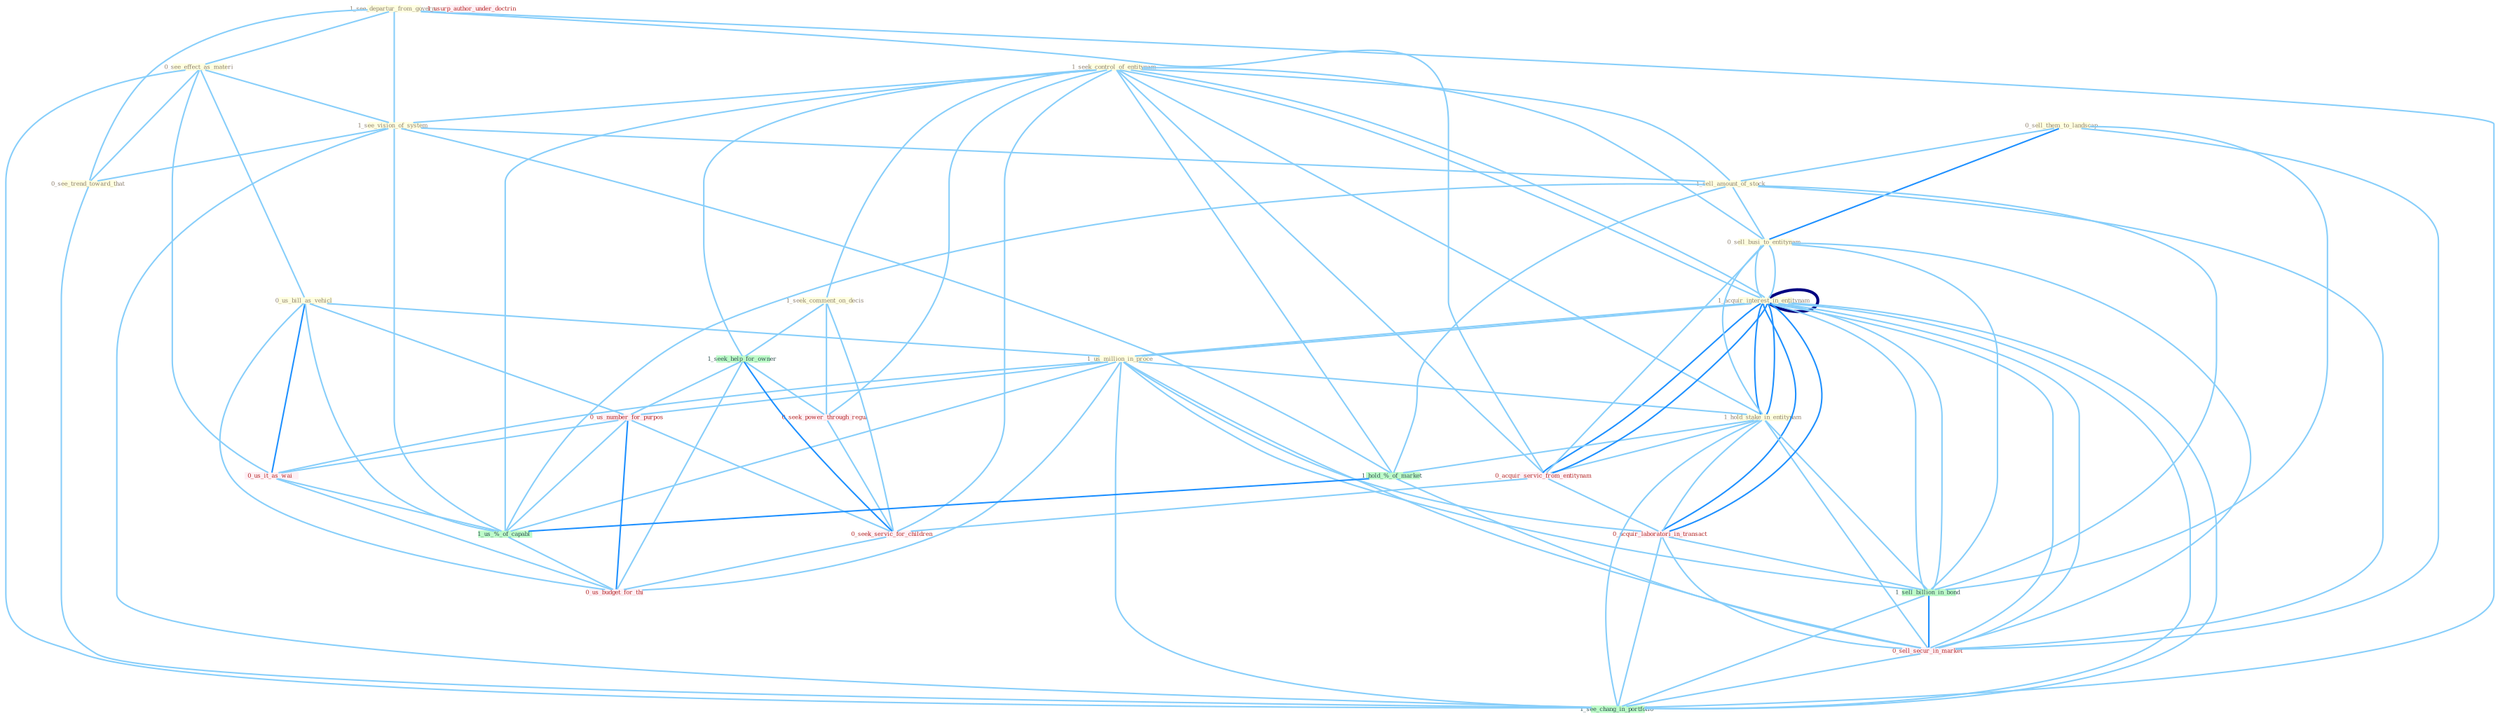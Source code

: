 Graph G{ 
    node
    [shape=polygon,style=filled,width=.5,height=.06,color="#BDFCC9",fixedsize=true,fontsize=4,
    fontcolor="#2f4f4f"];
    {node
    [color="#ffffe0", fontcolor="#8b7d6b"] "1_seek_control_of_entitynam " "1_see_departur_from_govern " "0_see_effect_as_materi " "0_sell_them_to_landscap " "1_see_vision_of_system " "0_see_trend_toward_that " "0_us_bill_as_vehicl " "1_acquir_interest_in_entitynam " "1_seek_comment_on_decis " "1_us_million_in_proce " "1_sell_amount_of_stock " "0_sell_busi_to_entitynam " "1_hold_stake_in_entitynam "}
{node [color="#fff0f5", fontcolor="#b22222"] "0_acquir_servic_from_entitynam " "0_seek_power_through_regul " "0_us_number_for_purpos " "0_acquir_laboratori_in_transact " "0_us_it_as_wai " "1_usurp_author_under_doctrin " "0_sell_secur_in_market " "0_seek_servic_for_children " "0_us_budget_for_thi "}
edge [color="#B0E2FF"];

	"1_seek_control_of_entitynam " -- "1_see_vision_of_system " [w="1", color="#87cefa" ];
	"1_seek_control_of_entitynam " -- "1_acquir_interest_in_entitynam " [w="1", color="#87cefa" ];
	"1_seek_control_of_entitynam " -- "1_seek_comment_on_decis " [w="1", color="#87cefa" ];
	"1_seek_control_of_entitynam " -- "1_sell_amount_of_stock " [w="1", color="#87cefa" ];
	"1_seek_control_of_entitynam " -- "0_sell_busi_to_entitynam " [w="1", color="#87cefa" ];
	"1_seek_control_of_entitynam " -- "1_hold_stake_in_entitynam " [w="1", color="#87cefa" ];
	"1_seek_control_of_entitynam " -- "1_seek_help_for_owner " [w="1", color="#87cefa" ];
	"1_seek_control_of_entitynam " -- "0_acquir_servic_from_entitynam " [w="1", color="#87cefa" ];
	"1_seek_control_of_entitynam " -- "1_hold_%_of_market " [w="1", color="#87cefa" ];
	"1_seek_control_of_entitynam " -- "0_seek_power_through_regul " [w="1", color="#87cefa" ];
	"1_seek_control_of_entitynam " -- "1_us_%_of_capabl " [w="1", color="#87cefa" ];
	"1_seek_control_of_entitynam " -- "1_acquir_interest_in_entitynam " [w="1", color="#87cefa" ];
	"1_seek_control_of_entitynam " -- "0_seek_servic_for_children " [w="1", color="#87cefa" ];
	"1_see_departur_from_govern " -- "0_see_effect_as_materi " [w="1", color="#87cefa" ];
	"1_see_departur_from_govern " -- "1_see_vision_of_system " [w="1", color="#87cefa" ];
	"1_see_departur_from_govern " -- "0_see_trend_toward_that " [w="1", color="#87cefa" ];
	"1_see_departur_from_govern " -- "0_acquir_servic_from_entitynam " [w="1", color="#87cefa" ];
	"1_see_departur_from_govern " -- "1_see_chang_in_portfolio " [w="1", color="#87cefa" ];
	"0_see_effect_as_materi " -- "1_see_vision_of_system " [w="1", color="#87cefa" ];
	"0_see_effect_as_materi " -- "0_see_trend_toward_that " [w="1", color="#87cefa" ];
	"0_see_effect_as_materi " -- "0_us_bill_as_vehicl " [w="1", color="#87cefa" ];
	"0_see_effect_as_materi " -- "0_us_it_as_wai " [w="1", color="#87cefa" ];
	"0_see_effect_as_materi " -- "1_see_chang_in_portfolio " [w="1", color="#87cefa" ];
	"0_sell_them_to_landscap " -- "1_sell_amount_of_stock " [w="1", color="#87cefa" ];
	"0_sell_them_to_landscap " -- "0_sell_busi_to_entitynam " [w="2", color="#1e90ff" , len=0.8];
	"0_sell_them_to_landscap " -- "1_sell_billion_in_bond " [w="1", color="#87cefa" ];
	"0_sell_them_to_landscap " -- "0_sell_secur_in_market " [w="1", color="#87cefa" ];
	"1_see_vision_of_system " -- "0_see_trend_toward_that " [w="1", color="#87cefa" ];
	"1_see_vision_of_system " -- "1_sell_amount_of_stock " [w="1", color="#87cefa" ];
	"1_see_vision_of_system " -- "1_hold_%_of_market " [w="1", color="#87cefa" ];
	"1_see_vision_of_system " -- "1_us_%_of_capabl " [w="1", color="#87cefa" ];
	"1_see_vision_of_system " -- "1_see_chang_in_portfolio " [w="1", color="#87cefa" ];
	"0_see_trend_toward_that " -- "1_see_chang_in_portfolio " [w="1", color="#87cefa" ];
	"0_us_bill_as_vehicl " -- "1_us_million_in_proce " [w="1", color="#87cefa" ];
	"0_us_bill_as_vehicl " -- "0_us_number_for_purpos " [w="1", color="#87cefa" ];
	"0_us_bill_as_vehicl " -- "0_us_it_as_wai " [w="2", color="#1e90ff" , len=0.8];
	"0_us_bill_as_vehicl " -- "1_us_%_of_capabl " [w="1", color="#87cefa" ];
	"0_us_bill_as_vehicl " -- "0_us_budget_for_thi " [w="1", color="#87cefa" ];
	"1_acquir_interest_in_entitynam " -- "1_us_million_in_proce " [w="1", color="#87cefa" ];
	"1_acquir_interest_in_entitynam " -- "0_sell_busi_to_entitynam " [w="1", color="#87cefa" ];
	"1_acquir_interest_in_entitynam " -- "1_hold_stake_in_entitynam " [w="2", color="#1e90ff" , len=0.8];
	"1_acquir_interest_in_entitynam " -- "0_acquir_servic_from_entitynam " [w="2", color="#1e90ff" , len=0.8];
	"1_acquir_interest_in_entitynam " -- "0_acquir_laboratori_in_transact " [w="2", color="#1e90ff" , len=0.8];
	"1_acquir_interest_in_entitynam " -- "1_sell_billion_in_bond " [w="1", color="#87cefa" ];
	"1_acquir_interest_in_entitynam " -- "0_sell_secur_in_market " [w="1", color="#87cefa" ];
	"1_acquir_interest_in_entitynam " -- "1_acquir_interest_in_entitynam " [w="4", style=bold, color="#000080", len=0.4];
	"1_acquir_interest_in_entitynam " -- "1_see_chang_in_portfolio " [w="1", color="#87cefa" ];
	"1_seek_comment_on_decis " -- "1_seek_help_for_owner " [w="1", color="#87cefa" ];
	"1_seek_comment_on_decis " -- "0_seek_power_through_regul " [w="1", color="#87cefa" ];
	"1_seek_comment_on_decis " -- "0_seek_servic_for_children " [w="1", color="#87cefa" ];
	"1_us_million_in_proce " -- "1_hold_stake_in_entitynam " [w="1", color="#87cefa" ];
	"1_us_million_in_proce " -- "0_us_number_for_purpos " [w="1", color="#87cefa" ];
	"1_us_million_in_proce " -- "0_acquir_laboratori_in_transact " [w="1", color="#87cefa" ];
	"1_us_million_in_proce " -- "1_sell_billion_in_bond " [w="1", color="#87cefa" ];
	"1_us_million_in_proce " -- "0_us_it_as_wai " [w="1", color="#87cefa" ];
	"1_us_million_in_proce " -- "1_us_%_of_capabl " [w="1", color="#87cefa" ];
	"1_us_million_in_proce " -- "0_sell_secur_in_market " [w="1", color="#87cefa" ];
	"1_us_million_in_proce " -- "1_acquir_interest_in_entitynam " [w="1", color="#87cefa" ];
	"1_us_million_in_proce " -- "1_see_chang_in_portfolio " [w="1", color="#87cefa" ];
	"1_us_million_in_proce " -- "0_us_budget_for_thi " [w="1", color="#87cefa" ];
	"1_sell_amount_of_stock " -- "0_sell_busi_to_entitynam " [w="1", color="#87cefa" ];
	"1_sell_amount_of_stock " -- "1_hold_%_of_market " [w="1", color="#87cefa" ];
	"1_sell_amount_of_stock " -- "1_sell_billion_in_bond " [w="1", color="#87cefa" ];
	"1_sell_amount_of_stock " -- "1_us_%_of_capabl " [w="1", color="#87cefa" ];
	"1_sell_amount_of_stock " -- "0_sell_secur_in_market " [w="1", color="#87cefa" ];
	"0_sell_busi_to_entitynam " -- "1_hold_stake_in_entitynam " [w="1", color="#87cefa" ];
	"0_sell_busi_to_entitynam " -- "0_acquir_servic_from_entitynam " [w="1", color="#87cefa" ];
	"0_sell_busi_to_entitynam " -- "1_sell_billion_in_bond " [w="1", color="#87cefa" ];
	"0_sell_busi_to_entitynam " -- "0_sell_secur_in_market " [w="1", color="#87cefa" ];
	"0_sell_busi_to_entitynam " -- "1_acquir_interest_in_entitynam " [w="1", color="#87cefa" ];
	"1_hold_stake_in_entitynam " -- "0_acquir_servic_from_entitynam " [w="1", color="#87cefa" ];
	"1_hold_stake_in_entitynam " -- "1_hold_%_of_market " [w="1", color="#87cefa" ];
	"1_hold_stake_in_entitynam " -- "0_acquir_laboratori_in_transact " [w="1", color="#87cefa" ];
	"1_hold_stake_in_entitynam " -- "1_sell_billion_in_bond " [w="1", color="#87cefa" ];
	"1_hold_stake_in_entitynam " -- "0_sell_secur_in_market " [w="1", color="#87cefa" ];
	"1_hold_stake_in_entitynam " -- "1_acquir_interest_in_entitynam " [w="2", color="#1e90ff" , len=0.8];
	"1_hold_stake_in_entitynam " -- "1_see_chang_in_portfolio " [w="1", color="#87cefa" ];
	"1_seek_help_for_owner " -- "0_seek_power_through_regul " [w="1", color="#87cefa" ];
	"1_seek_help_for_owner " -- "0_us_number_for_purpos " [w="1", color="#87cefa" ];
	"1_seek_help_for_owner " -- "0_seek_servic_for_children " [w="2", color="#1e90ff" , len=0.8];
	"1_seek_help_for_owner " -- "0_us_budget_for_thi " [w="1", color="#87cefa" ];
	"0_acquir_servic_from_entitynam " -- "0_acquir_laboratori_in_transact " [w="1", color="#87cefa" ];
	"0_acquir_servic_from_entitynam " -- "1_acquir_interest_in_entitynam " [w="2", color="#1e90ff" , len=0.8];
	"0_acquir_servic_from_entitynam " -- "0_seek_servic_for_children " [w="1", color="#87cefa" ];
	"1_hold_%_of_market " -- "1_us_%_of_capabl " [w="2", color="#1e90ff" , len=0.8];
	"1_hold_%_of_market " -- "0_sell_secur_in_market " [w="1", color="#87cefa" ];
	"0_seek_power_through_regul " -- "0_seek_servic_for_children " [w="1", color="#87cefa" ];
	"0_us_number_for_purpos " -- "0_us_it_as_wai " [w="1", color="#87cefa" ];
	"0_us_number_for_purpos " -- "1_us_%_of_capabl " [w="1", color="#87cefa" ];
	"0_us_number_for_purpos " -- "0_seek_servic_for_children " [w="1", color="#87cefa" ];
	"0_us_number_for_purpos " -- "0_us_budget_for_thi " [w="2", color="#1e90ff" , len=0.8];
	"0_acquir_laboratori_in_transact " -- "1_sell_billion_in_bond " [w="1", color="#87cefa" ];
	"0_acquir_laboratori_in_transact " -- "0_sell_secur_in_market " [w="1", color="#87cefa" ];
	"0_acquir_laboratori_in_transact " -- "1_acquir_interest_in_entitynam " [w="2", color="#1e90ff" , len=0.8];
	"0_acquir_laboratori_in_transact " -- "1_see_chang_in_portfolio " [w="1", color="#87cefa" ];
	"1_sell_billion_in_bond " -- "0_sell_secur_in_market " [w="2", color="#1e90ff" , len=0.8];
	"1_sell_billion_in_bond " -- "1_acquir_interest_in_entitynam " [w="1", color="#87cefa" ];
	"1_sell_billion_in_bond " -- "1_see_chang_in_portfolio " [w="1", color="#87cefa" ];
	"0_us_it_as_wai " -- "1_us_%_of_capabl " [w="1", color="#87cefa" ];
	"0_us_it_as_wai " -- "0_us_budget_for_thi " [w="1", color="#87cefa" ];
	"1_us_%_of_capabl " -- "0_us_budget_for_thi " [w="1", color="#87cefa" ];
	"0_sell_secur_in_market " -- "1_acquir_interest_in_entitynam " [w="1", color="#87cefa" ];
	"0_sell_secur_in_market " -- "1_see_chang_in_portfolio " [w="1", color="#87cefa" ];
	"1_acquir_interest_in_entitynam " -- "1_see_chang_in_portfolio " [w="1", color="#87cefa" ];
	"0_seek_servic_for_children " -- "0_us_budget_for_thi " [w="1", color="#87cefa" ];
}